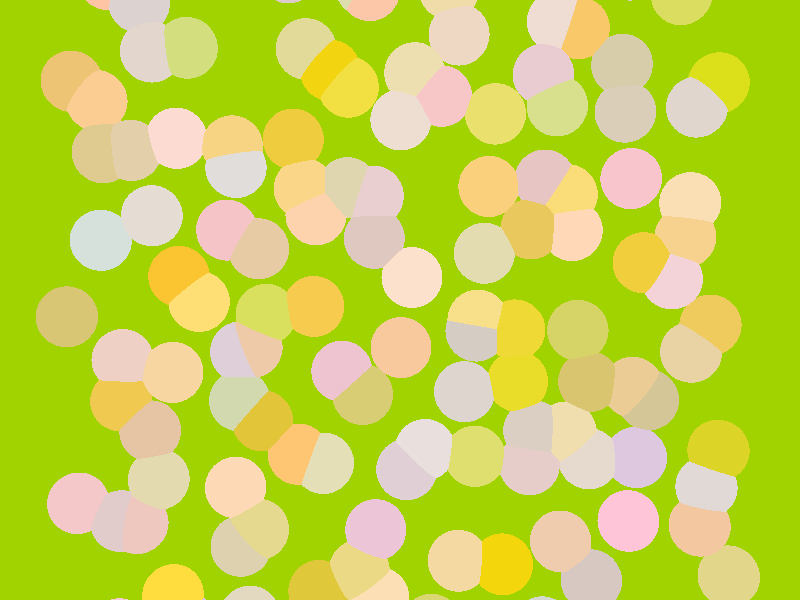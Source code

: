 // POV-Ray 3.7 Scene File "random_a.pov"
// author: Friedrich A. Lohmueller, 2004/Aug-2011/Jan-2013
// email: Friedrich.Lohmueller_at_t-online.de
// homepage: http://www.f-lohmueller.de
//
//--------------------------------------------------------------------------
#version 3.6; // 3.7;
global_settings{ assumed_gamma 1.0 }
#default{ finish{ ambient 0.1 diffuse 0.9 }}
//--------------------------------------------------------------------------
#include "colors.inc"
#include "textures.inc"
//--------------------------------------------------------------------------
// camera ------------------------------------------------------------------
#declare Camera_1 = camera {/*ultra_wide_angle*/ angle 30
                            location  <0.0 , 25.0 , 5>
                            right     x*image_width/image_height
                            look_at   <0.0  ,0.0  , 5 >}
camera{Camera_1}
// sun ---------------------------------------------------------------------
light_source{<1500,2500,-1500> color White}
// sky ---------------------------------------------------------------------
plane{<0,1,0>,1 hollow
       texture{ pigment{ bozo turbulence 0.76
                         color_map { [0.5 rgb <0.20, 0.20, 1.0>]
                                     [0.6 rgb <1,1,1>]
                                     [1.0 rgb <0.5,0.5,0.5>]}
                       }
                finish {ambient 1 diffuse 0} }
       scale 10000}
// fog ---------------------------------------------------------------------
fog{fog_type   2
    distance   150
    color      White
    fog_offset 0.1
    fog_alt    2.0
    turbulence 0.8}
// ground ------------------------------------------------------------------
plane { <0,1,0>, 0
        texture{ pigment{color rgb<0.35,0.65,0.0>}
                 //normal {bumps 0.75 scale 0.015}
               } // end of texture
      } // end of plane
//--------------------------------------------------------------------------
//---------------------------- objects in scene ----------------------------
//--------------------------------------------------------------------------


// Choosing random series:
#declare Random_1 = seed (52655);
#declare Random_2 = seed (3133);

#declare Random_3 = seed (6432);
#declare Random_4 = seed (7432);
#declare Random_5 = seed (1232);

union{
 // outer loop
 #declare NrX = - 5;   // start x
 #declare EndNrX =  5; // end   x
 #while (NrX< EndNrX+1)
    // inner loop
    #declare NrZ = 0;      // start z
    #declare EndNrZ =  10; // end   z
    #while (NrZ< EndNrZ+1)

    sphere { <0,0,0>, 0.5
             texture { pigment{ color rgb< 1.00 - 0.35*rand(Random_3),
                                           0.65 + 0.2*(-0.5+rand(Random_4)),
                                           0.00 + 0.75*(rand(Random_5))>}
                       finish { phong 1}
                     } // end of texture
             scale<1,1,1>  rotate<0,0,0>

           // translate< 2*NrX , 0.5, 2*NrZ >

             translate<1*NrX + 1.0*(-0.5+rand(Random_1)), 0.5, 1*NrZ + 1.0*(-0.5+rand(Random_2))>
         }  // end of sphere -----------------------------------

    #declare NrZ = NrZ + 1;  // next Nr z
    #end // --------------- end of loop z
    // end inner loop
 #declare NrX = NrX + 1;  // next Nr x
 #end // --------------- end of loop x
 // end of outer loop
rotate<0,0,0>
translate<0,0,0>} // end of union --------------------------
//-------------------------------------------------------end